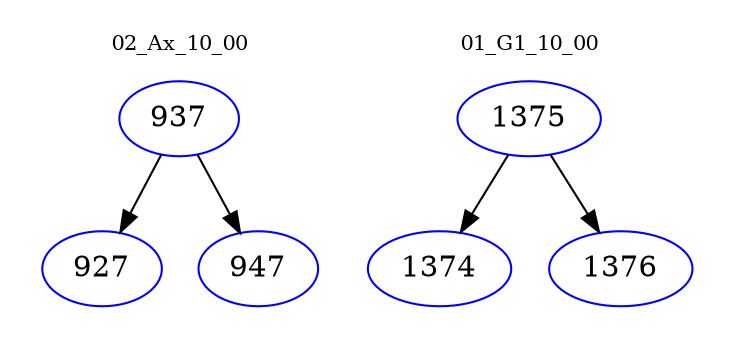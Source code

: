 digraph{
subgraph cluster_0 {
color = white
label = "02_Ax_10_00";
fontsize=10;
T0_937 [label="937", color="blue"]
T0_937 -> T0_927 [color="black"]
T0_927 [label="927", color="blue"]
T0_937 -> T0_947 [color="black"]
T0_947 [label="947", color="blue"]
}
subgraph cluster_1 {
color = white
label = "01_G1_10_00";
fontsize=10;
T1_1375 [label="1375", color="blue"]
T1_1375 -> T1_1374 [color="black"]
T1_1374 [label="1374", color="blue"]
T1_1375 -> T1_1376 [color="black"]
T1_1376 [label="1376", color="blue"]
}
}
